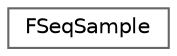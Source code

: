 digraph "Graphical Class Hierarchy"
{
 // INTERACTIVE_SVG=YES
 // LATEX_PDF_SIZE
  bgcolor="transparent";
  edge [fontname=Helvetica,fontsize=10,labelfontname=Helvetica,labelfontsize=10];
  node [fontname=Helvetica,fontsize=10,shape=box,height=0.2,width=0.4];
  rankdir="LR";
  Node0 [id="Node000000",label="FSeqSample",height=0.2,width=0.4,color="grey40", fillcolor="white", style="filled",URL="$dc/d1c/structFSeqSample.html",tooltip=" "];
}
